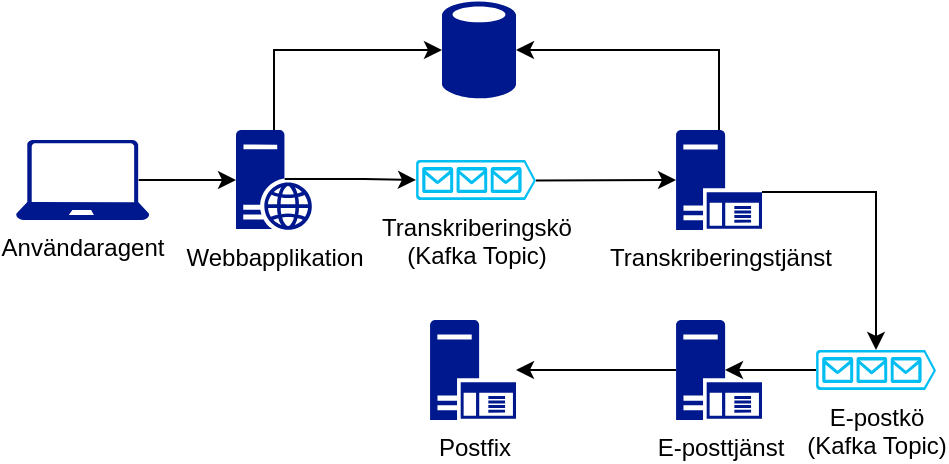 <mxfile version="24.0.4" type="github">
  <diagram name="Page-1" id="_hLRplYytc_Sw27yuzk3">
    <mxGraphModel dx="736" dy="408" grid="1" gridSize="10" guides="1" tooltips="1" connect="1" arrows="1" fold="1" page="1" pageScale="1" pageWidth="850" pageHeight="1100" math="0" shadow="0">
      <root>
        <mxCell id="0" />
        <mxCell id="1" parent="0" />
        <mxCell id="VFf6K6_mRJPB8PXeVxeM-22" value="" style="edgeStyle=orthogonalEdgeStyle;rounded=0;orthogonalLoop=1;jettySize=auto;html=1;" edge="1" parent="1" source="VFf6K6_mRJPB8PXeVxeM-1" target="VFf6K6_mRJPB8PXeVxeM-21">
          <mxGeometry relative="1" as="geometry" />
        </mxCell>
        <mxCell id="VFf6K6_mRJPB8PXeVxeM-1" value="&lt;div&gt;E-posttjänst&lt;/div&gt;" style="sketch=0;aspect=fixed;pointerEvents=1;shadow=0;dashed=0;html=1;strokeColor=none;labelPosition=center;verticalLabelPosition=bottom;verticalAlign=top;align=center;fillColor=#00188D;shape=mxgraph.mscae.enterprise.application_server" vertex="1" parent="1">
          <mxGeometry x="370" y="200" width="43" height="50" as="geometry" />
        </mxCell>
        <mxCell id="VFf6K6_mRJPB8PXeVxeM-2" value="" style="sketch=0;aspect=fixed;pointerEvents=1;shadow=0;dashed=0;html=1;strokeColor=none;labelPosition=center;verticalLabelPosition=bottom;verticalAlign=top;align=center;fillColor=#00188D;shape=mxgraph.mscae.enterprise.database_generic" vertex="1" parent="1">
          <mxGeometry x="253" y="40" width="37" height="50" as="geometry" />
        </mxCell>
        <mxCell id="VFf6K6_mRJPB8PXeVxeM-3" value="Webbapplikation" style="sketch=0;aspect=fixed;pointerEvents=1;shadow=0;dashed=0;html=1;strokeColor=none;labelPosition=center;verticalLabelPosition=bottom;verticalAlign=top;align=center;fillColor=#00188D;shape=mxgraph.mscae.enterprise.web_server" vertex="1" parent="1">
          <mxGeometry x="150" y="105" width="38" height="50" as="geometry" />
        </mxCell>
        <mxCell id="VFf6K6_mRJPB8PXeVxeM-4" value="Användaragent" style="sketch=0;aspect=fixed;pointerEvents=1;shadow=0;dashed=0;html=1;strokeColor=none;labelPosition=center;verticalLabelPosition=bottom;verticalAlign=top;align=center;fillColor=#00188D;shape=mxgraph.azure.laptop" vertex="1" parent="1">
          <mxGeometry x="40" y="110" width="66.67" height="40" as="geometry" />
        </mxCell>
        <mxCell id="VFf6K6_mRJPB8PXeVxeM-6" value="&lt;div&gt;Transkriberingskö&lt;/div&gt;&lt;div&gt;(Kafka Topic)&lt;br&gt;&lt;/div&gt;" style="verticalLabelPosition=bottom;html=1;verticalAlign=top;align=center;strokeColor=none;fillColor=#00BEF2;shape=mxgraph.azure.queue_generic;pointerEvents=1;" vertex="1" parent="1">
          <mxGeometry x="240" y="120" width="60" height="20" as="geometry" />
        </mxCell>
        <mxCell id="VFf6K6_mRJPB8PXeVxeM-7" value="&lt;div&gt;E-postkö&lt;/div&gt;&lt;div&gt;(Kafka Topic)&lt;br&gt;&lt;/div&gt;" style="verticalLabelPosition=bottom;html=1;verticalAlign=top;align=center;strokeColor=none;fillColor=#00BEF2;shape=mxgraph.azure.queue_generic;pointerEvents=1;" vertex="1" parent="1">
          <mxGeometry x="440" y="215" width="60" height="20" as="geometry" />
        </mxCell>
        <mxCell id="VFf6K6_mRJPB8PXeVxeM-9" value="Transkriberingstjänst" style="sketch=0;aspect=fixed;pointerEvents=1;shadow=0;dashed=0;html=1;strokeColor=none;labelPosition=center;verticalLabelPosition=bottom;verticalAlign=top;align=center;fillColor=#00188D;shape=mxgraph.mscae.enterprise.application_server" vertex="1" parent="1">
          <mxGeometry x="370" y="105" width="43" height="50" as="geometry" />
        </mxCell>
        <mxCell id="VFf6K6_mRJPB8PXeVxeM-10" style="edgeStyle=orthogonalEdgeStyle;rounded=0;orthogonalLoop=1;jettySize=auto;html=1;exitX=0.5;exitY=0;exitDx=0;exitDy=0;exitPerimeter=0;entryX=0;entryY=0.5;entryDx=0;entryDy=0;entryPerimeter=0;" edge="1" parent="1" source="VFf6K6_mRJPB8PXeVxeM-3" target="VFf6K6_mRJPB8PXeVxeM-2">
          <mxGeometry relative="1" as="geometry" />
        </mxCell>
        <mxCell id="VFf6K6_mRJPB8PXeVxeM-11" style="edgeStyle=orthogonalEdgeStyle;rounded=0;orthogonalLoop=1;jettySize=auto;html=1;exitX=0.5;exitY=0;exitDx=0;exitDy=0;exitPerimeter=0;entryX=1;entryY=0.5;entryDx=0;entryDy=0;entryPerimeter=0;" edge="1" parent="1" source="VFf6K6_mRJPB8PXeVxeM-9" target="VFf6K6_mRJPB8PXeVxeM-2">
          <mxGeometry relative="1" as="geometry" />
        </mxCell>
        <mxCell id="VFf6K6_mRJPB8PXeVxeM-12" style="edgeStyle=orthogonalEdgeStyle;rounded=0;orthogonalLoop=1;jettySize=auto;html=1;exitX=1;exitY=0.51;exitDx=0;exitDy=0;exitPerimeter=0;entryX=0;entryY=0.5;entryDx=0;entryDy=0;entryPerimeter=0;" edge="1" parent="1" source="VFf6K6_mRJPB8PXeVxeM-6" target="VFf6K6_mRJPB8PXeVxeM-9">
          <mxGeometry relative="1" as="geometry">
            <Array as="points">
              <mxPoint x="370" y="130" />
            </Array>
          </mxGeometry>
        </mxCell>
        <mxCell id="VFf6K6_mRJPB8PXeVxeM-13" style="edgeStyle=orthogonalEdgeStyle;rounded=0;orthogonalLoop=1;jettySize=auto;html=1;exitX=0.64;exitY=0.49;exitDx=0;exitDy=0;exitPerimeter=0;entryX=0;entryY=0.5;entryDx=0;entryDy=0;entryPerimeter=0;" edge="1" parent="1" source="VFf6K6_mRJPB8PXeVxeM-3" target="VFf6K6_mRJPB8PXeVxeM-6">
          <mxGeometry relative="1" as="geometry" />
        </mxCell>
        <mxCell id="VFf6K6_mRJPB8PXeVxeM-16" style="edgeStyle=orthogonalEdgeStyle;rounded=0;orthogonalLoop=1;jettySize=auto;html=1;exitX=0.92;exitY=0.5;exitDx=0;exitDy=0;exitPerimeter=0;entryX=0;entryY=0.5;entryDx=0;entryDy=0;entryPerimeter=0;" edge="1" parent="1" source="VFf6K6_mRJPB8PXeVxeM-4" target="VFf6K6_mRJPB8PXeVxeM-3">
          <mxGeometry relative="1" as="geometry" />
        </mxCell>
        <mxCell id="VFf6K6_mRJPB8PXeVxeM-18" style="edgeStyle=orthogonalEdgeStyle;rounded=0;orthogonalLoop=1;jettySize=auto;html=1;exitX=1;exitY=0.62;exitDx=0;exitDy=0;exitPerimeter=0;entryX=0.5;entryY=0;entryDx=0;entryDy=0;entryPerimeter=0;" edge="1" parent="1" source="VFf6K6_mRJPB8PXeVxeM-9" target="VFf6K6_mRJPB8PXeVxeM-7">
          <mxGeometry relative="1" as="geometry" />
        </mxCell>
        <mxCell id="VFf6K6_mRJPB8PXeVxeM-19" style="edgeStyle=orthogonalEdgeStyle;rounded=0;orthogonalLoop=1;jettySize=auto;html=1;exitX=0;exitY=0.5;exitDx=0;exitDy=0;exitPerimeter=0;entryX=0.57;entryY=0.5;entryDx=0;entryDy=0;entryPerimeter=0;" edge="1" parent="1" source="VFf6K6_mRJPB8PXeVxeM-7" target="VFf6K6_mRJPB8PXeVxeM-1">
          <mxGeometry relative="1" as="geometry" />
        </mxCell>
        <mxCell id="VFf6K6_mRJPB8PXeVxeM-21" value="Postfix" style="sketch=0;aspect=fixed;pointerEvents=1;shadow=0;dashed=0;html=1;strokeColor=none;labelPosition=center;verticalLabelPosition=bottom;verticalAlign=top;align=center;fillColor=#00188D;shape=mxgraph.mscae.enterprise.application_server" vertex="1" parent="1">
          <mxGeometry x="247" y="200" width="43" height="50" as="geometry" />
        </mxCell>
      </root>
    </mxGraphModel>
  </diagram>
</mxfile>
